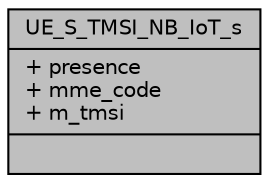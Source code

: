 digraph "UE_S_TMSI_NB_IoT_s"
{
 // LATEX_PDF_SIZE
  edge [fontname="Helvetica",fontsize="10",labelfontname="Helvetica",labelfontsize="10"];
  node [fontname="Helvetica",fontsize="10",shape=record];
  Node1 [label="{UE_S_TMSI_NB_IoT_s\n|+ presence\l+ mme_code\l+ m_tmsi\l|}",height=0.2,width=0.4,color="black", fillcolor="grey75", style="filled", fontcolor="black",tooltip=" "];
}
